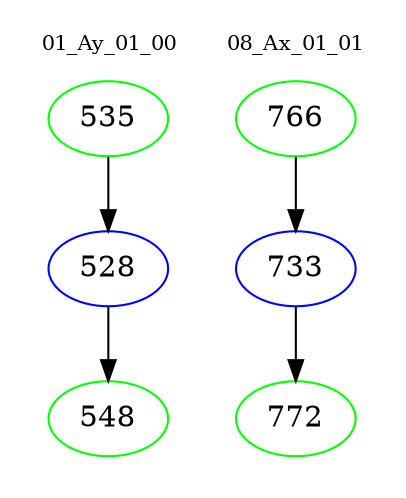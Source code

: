 digraph{
subgraph cluster_0 {
color = white
label = "01_Ay_01_00";
fontsize=10;
T0_535 [label="535", color="green"]
T0_535 -> T0_528 [color="black"]
T0_528 [label="528", color="blue"]
T0_528 -> T0_548 [color="black"]
T0_548 [label="548", color="green"]
}
subgraph cluster_1 {
color = white
label = "08_Ax_01_01";
fontsize=10;
T1_766 [label="766", color="green"]
T1_766 -> T1_733 [color="black"]
T1_733 [label="733", color="blue"]
T1_733 -> T1_772 [color="black"]
T1_772 [label="772", color="green"]
}
}
